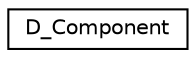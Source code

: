 digraph "Graphical Class Hierarchy"
{
 // LATEX_PDF_SIZE
  edge [fontname="Helvetica",fontsize="10",labelfontname="Helvetica",labelfontsize="10"];
  node [fontname="Helvetica",fontsize="10",shape=record];
  rankdir="LR";
  Node0 [label="D_Component",height=0.2,width=0.4,color="black", fillcolor="white", style="filled",URL="$class_d___component.html",tooltip="The D_Component class represents a blob in a 2D binary image. It calculates features of the blob."];
}
